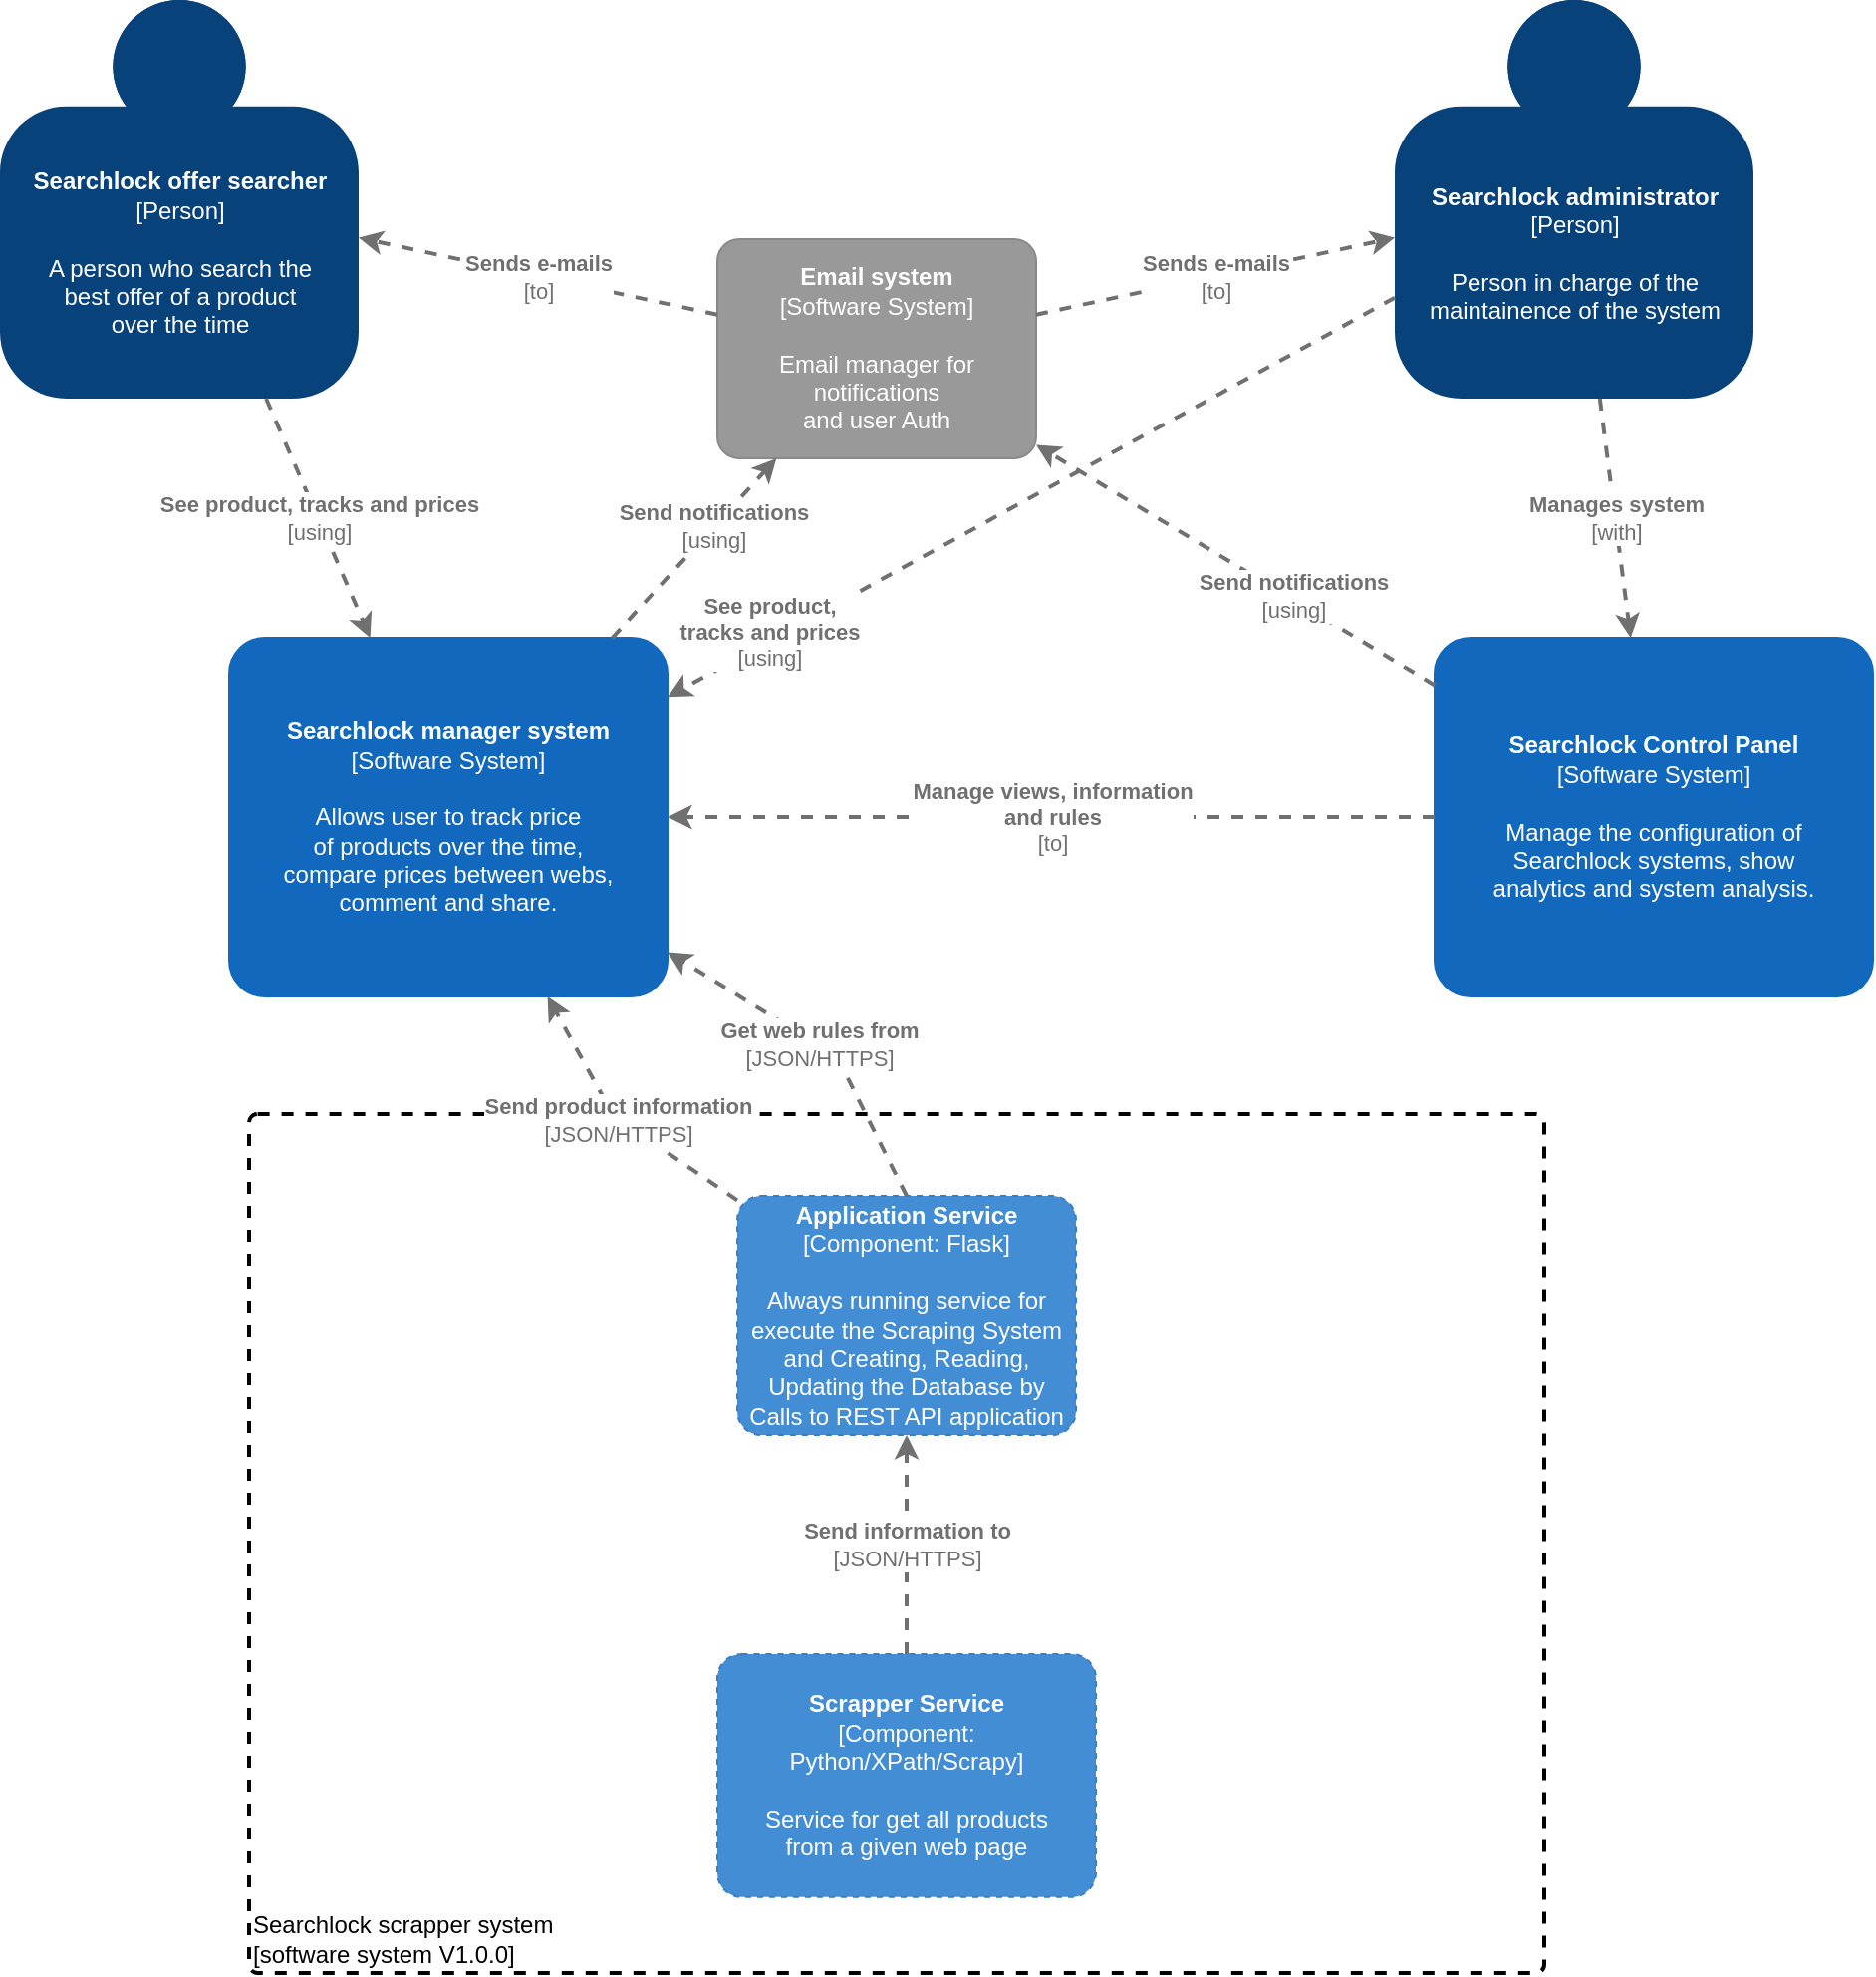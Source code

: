 <mxfile version="13.9.9" type="device"><diagram id="dqOiScwei6D_-SWrH07P" name="Página-1"><mxGraphModel dx="749" dy="432" grid="1" gridSize="10" guides="1" tooltips="1" connect="1" arrows="1" fold="1" page="1" pageScale="1" pageWidth="827" pageHeight="1169" math="0" shadow="0"><root><mxCell id="0"/><mxCell id="1" parent="0"/><object placeholders="1" c4Name="Searchlock scrapper system" c4Type="ExecutionEnvironment" c4Application="software system V1.0.0" label="&lt;div style=&quot;text-align: left&quot;&gt;%c4Name%&lt;/div&gt;&lt;div style=&quot;text-align: left&quot;&gt;[%c4Application%]&lt;/div&gt;" id="wWZMAAyxoIqqGtzIyNwy-1"><mxCell style="rounded=1;whiteSpace=wrap;html=1;labelBackgroundColor=none;fillColor=#ffffff;fontColor=#000000;align=left;arcSize=1;strokeColor=#000000;verticalAlign=bottom;metaEdit=1;metaData={&quot;c4Type&quot;:{&quot;editable&quot;:false}};points=[[0.25,0,0],[0.5,0,0],[0.75,0,0],[1,0.25,0],[1,0.5,0],[1,0.75,0],[0.75,1,0],[0.5,1,0],[0.25,1,0],[0,0.75,0],[0,0.5,0],[0,0.25,0]];dashed=1;strokeWidth=2;" vertex="1" parent="1"><mxGeometry x="355" y="909" width="650" height="431" as="geometry"/></mxCell></object><object placeholders="1" c4Name="Searchlock offer searcher" c4Type="Person" c4Description="A person who search the&#10;best offer of a product&#10;over the time" label="&lt;b&gt;%c4Name%&lt;/b&gt;&lt;div&gt;[%c4Type%]&lt;/div&gt;&lt;br&gt;&lt;div&gt;%c4Description%&lt;/div&gt;" id="wWZMAAyxoIqqGtzIyNwy-2"><mxCell style="html=1;dashed=0;whitespace=wrap;fillColor=#08427b;strokeColor=none;fontColor=#ffffff;shape=mxgraph.c4.person;align=center;metaEdit=1;points=[[0.5,0,0],[1,0.5,0],[1,0.75,0],[0.75,1,0],[0.5,1,0],[0.25,1,0],[0,0.75,0],[0,0.5,0]];metaData={&quot;c4Type&quot;:{&quot;editable&quot;:false}};" vertex="1" parent="1"><mxGeometry x="230" y="350" width="180" height="200" as="geometry"/></mxCell></object><object placeholders="1" c4Name="Searchlock manager system" c4Type="Software System" c4Description="Allows user to track price&#10;of products over the time,&#10;compare prices between webs,&#10;comment and share." label="&lt;b&gt;%c4Name%&lt;/b&gt;&lt;div&gt;[%c4Type%]&lt;/div&gt;&lt;br&gt;&lt;div&gt;%c4Description%&lt;/div&gt;" id="wWZMAAyxoIqqGtzIyNwy-3"><mxCell style="rounded=1;whiteSpace=wrap;html=1;labelBackgroundColor=none;fillColor=#1168BD;fontColor=#ffffff;align=center;arcSize=10;strokeColor=#1168BD;metaEdit=1;metaData={&quot;c4Type&quot;:{&quot;editable&quot;:false}};points=[[0.25,0,0],[0.5,0,0],[0.75,0,0],[1,0.25,0],[1,0.5,0],[1,0.75,0],[0.75,1,0],[0.5,1,0],[0.25,1,0],[0,0.75,0],[0,0.5,0],[0,0.25,0]];" vertex="1" parent="1"><mxGeometry x="345" y="670" width="220" height="180" as="geometry"/></mxCell></object><object placeholders="1" c4Name="Email system" c4Type="Software System" c4Description="Email manager for notifications&#10;and user Auth" label="&lt;b&gt;%c4Name%&lt;/b&gt;&lt;div&gt;[%c4Type%]&lt;/div&gt;&lt;br&gt;&lt;div&gt;%c4Description%&lt;/div&gt;" id="wWZMAAyxoIqqGtzIyNwy-4"><mxCell style="rounded=1;whiteSpace=wrap;html=1;labelBackgroundColor=none;fillColor=#999999;fontColor=#ffffff;align=center;arcSize=10;strokeColor=#8A8A8A;metaEdit=1;metaData={&quot;c4Type&quot;:{&quot;editable&quot;:false}};points=[[0.25,0,0],[0.5,0,0],[0.75,0,0],[1,0.25,0],[1,0.5,0],[1,0.75,0],[0.75,1,0],[0.5,1,0],[0.25,1,0],[0,0.75,0],[0,0.5,0],[0,0.25,0]];" vertex="1" parent="1"><mxGeometry x="590" y="470" width="160" height="110.0" as="geometry"/></mxCell></object><object placeholders="1" c4Name="Searchlock administrator" c4Type="Person" c4Description="Person in charge of the &#10;maintainence of the system" label="&lt;b&gt;%c4Name%&lt;/b&gt;&lt;div&gt;[%c4Type%]&lt;/div&gt;&lt;br&gt;&lt;div&gt;%c4Description%&lt;/div&gt;" id="wWZMAAyxoIqqGtzIyNwy-5"><mxCell style="html=1;dashed=0;whitespace=wrap;fillColor=#08427b;strokeColor=none;fontColor=#ffffff;shape=mxgraph.c4.person;align=center;metaEdit=1;points=[[0.5,0,0],[1,0.5,0],[1,0.75,0],[0.75,1,0],[0.5,1,0],[0.25,1,0],[0,0.75,0],[0,0.5,0]];metaData={&quot;c4Type&quot;:{&quot;editable&quot;:false}};" vertex="1" parent="1"><mxGeometry x="930" y="350" width="180" height="200" as="geometry"/></mxCell></object><object placeholders="1" c4Name="Searchlock Control Panel" c4Type="Software System" c4Description="Manage the configuration of&#10;Searchlock systems, show &#10;analytics and system analysis." label="&lt;b&gt;%c4Name%&lt;/b&gt;&lt;div&gt;[%c4Type%]&lt;/div&gt;&lt;br&gt;&lt;div&gt;%c4Description%&lt;/div&gt;" id="wWZMAAyxoIqqGtzIyNwy-6"><mxCell style="rounded=1;whiteSpace=wrap;html=1;labelBackgroundColor=none;fillColor=#1168BD;fontColor=#ffffff;align=center;arcSize=10;strokeColor=#1168BD;metaEdit=1;metaData={&quot;c4Type&quot;:{&quot;editable&quot;:false}};points=[[0.25,0,0],[0.5,0,0],[0.75,0,0],[1,0.25,0],[1,0.5,0],[1,0.75,0],[0.75,1,0],[0.5,1,0],[0.25,1,0],[0,0.75,0],[0,0.5,0],[0,0.25,0]];" vertex="1" parent="1"><mxGeometry x="950" y="670" width="220" height="180" as="geometry"/></mxCell></object><object placeholders="1" c4Type="Relationship" c4Technology="using" c4Description="See product, tracks and prices" label="&lt;div style=&quot;text-align: left&quot;&gt;&lt;div style=&quot;text-align: center&quot;&gt;&lt;b&gt;%c4Description%&lt;/b&gt;&lt;/div&gt;&lt;div style=&quot;text-align: center&quot;&gt;[%c4Technology%]&lt;/div&gt;&lt;/div&gt;" id="wWZMAAyxoIqqGtzIyNwy-7"><mxCell style="edgeStyle=none;rounded=0;html=1;jettySize=auto;orthogonalLoop=1;strokeColor=#707070;strokeWidth=2;fontColor=#707070;jumpStyle=none;dashed=1;metaEdit=1;metaData={&quot;c4Type&quot;:{&quot;editable&quot;:false}};" edge="1" parent="1" source="wWZMAAyxoIqqGtzIyNwy-2" target="wWZMAAyxoIqqGtzIyNwy-3"><mxGeometry width="160" relative="1" as="geometry"><mxPoint x="450" y="610" as="sourcePoint"/><mxPoint x="610" y="610" as="targetPoint"/></mxGeometry></mxCell></object><object placeholders="1" c4Type="Relationship" c4Technology="to" c4Description="Sends e-mails " label="&lt;div style=&quot;text-align: left&quot;&gt;&lt;div style=&quot;text-align: center&quot;&gt;&lt;b&gt;%c4Description%&lt;/b&gt;&lt;/div&gt;&lt;div style=&quot;text-align: center&quot;&gt;[%c4Technology%]&lt;/div&gt;&lt;/div&gt;" id="wWZMAAyxoIqqGtzIyNwy-8"><mxCell style="edgeStyle=none;rounded=0;html=1;jettySize=auto;orthogonalLoop=1;strokeColor=#707070;strokeWidth=2;fontColor=#707070;jumpStyle=none;dashed=1;metaEdit=1;metaData={&quot;c4Type&quot;:{&quot;editable&quot;:false}};" edge="1" parent="1" source="wWZMAAyxoIqqGtzIyNwy-4" target="wWZMAAyxoIqqGtzIyNwy-2"><mxGeometry width="160" relative="1" as="geometry"><mxPoint x="530" y="670" as="sourcePoint"/><mxPoint x="690" y="670" as="targetPoint"/></mxGeometry></mxCell></object><object placeholders="1" c4Type="Relationship" c4Technology="to" c4Description="Sends e-mails " label="&lt;div style=&quot;text-align: left&quot;&gt;&lt;div style=&quot;text-align: center&quot;&gt;&lt;b&gt;%c4Description%&lt;/b&gt;&lt;/div&gt;&lt;div style=&quot;text-align: center&quot;&gt;[%c4Technology%]&lt;/div&gt;&lt;/div&gt;" id="wWZMAAyxoIqqGtzIyNwy-9"><mxCell style="edgeStyle=none;rounded=0;html=1;jettySize=auto;orthogonalLoop=1;strokeColor=#707070;strokeWidth=2;fontColor=#707070;jumpStyle=none;dashed=1;metaEdit=1;metaData={&quot;c4Type&quot;:{&quot;editable&quot;:false}};" edge="1" parent="1" source="wWZMAAyxoIqqGtzIyNwy-4" target="wWZMAAyxoIqqGtzIyNwy-5"><mxGeometry width="160" relative="1" as="geometry"><mxPoint x="600" y="517.857" as="sourcePoint"/><mxPoint x="420" y="479.286" as="targetPoint"/></mxGeometry></mxCell></object><object placeholders="1" c4Type="Relationship" c4Technology="with" c4Description="Manages system" label="&lt;div style=&quot;text-align: left&quot;&gt;&lt;div style=&quot;text-align: center&quot;&gt;&lt;b&gt;%c4Description%&lt;/b&gt;&lt;/div&gt;&lt;div style=&quot;text-align: center&quot;&gt;[%c4Technology%]&lt;/div&gt;&lt;/div&gt;" id="wWZMAAyxoIqqGtzIyNwy-10"><mxCell style="edgeStyle=none;rounded=0;html=1;jettySize=auto;orthogonalLoop=1;strokeColor=#707070;strokeWidth=2;fontColor=#707070;jumpStyle=none;dashed=1;metaEdit=1;metaData={&quot;c4Type&quot;:{&quot;editable&quot;:false}};" edge="1" parent="1" source="wWZMAAyxoIqqGtzIyNwy-5" target="wWZMAAyxoIqqGtzIyNwy-6"><mxGeometry width="160" relative="1" as="geometry"><mxPoint x="1030" y="730" as="sourcePoint"/><mxPoint x="1190" y="730" as="targetPoint"/></mxGeometry></mxCell></object><object placeholders="1" c4Type="Relationship" c4Technology="to" c4Description="Manage views, information &#10;and rules" label="&lt;div style=&quot;text-align: left&quot;&gt;&lt;div style=&quot;text-align: center&quot;&gt;&lt;b&gt;%c4Description%&lt;/b&gt;&lt;/div&gt;&lt;div style=&quot;text-align: center&quot;&gt;[%c4Technology%]&lt;/div&gt;&lt;/div&gt;" id="wWZMAAyxoIqqGtzIyNwy-11"><mxCell style="edgeStyle=none;rounded=0;html=1;jettySize=auto;orthogonalLoop=1;strokeColor=#707070;strokeWidth=2;fontColor=#707070;jumpStyle=none;dashed=1;metaEdit=1;metaData={&quot;c4Type&quot;:{&quot;editable&quot;:false}};" edge="1" parent="1" source="wWZMAAyxoIqqGtzIyNwy-6" target="wWZMAAyxoIqqGtzIyNwy-3"><mxGeometry width="160" relative="1" as="geometry"><mxPoint x="530" y="800" as="sourcePoint"/><mxPoint x="690" y="800" as="targetPoint"/></mxGeometry></mxCell></object><object placeholders="1" c4Type="Relationship" c4Technology="using" c4Description="See product, &#10;tracks and prices" label="&lt;div style=&quot;text-align: left&quot;&gt;&lt;div style=&quot;text-align: center&quot;&gt;&lt;b&gt;%c4Description%&lt;/b&gt;&lt;/div&gt;&lt;div style=&quot;text-align: center&quot;&gt;[%c4Technology%]&lt;/div&gt;&lt;/div&gt;" id="wWZMAAyxoIqqGtzIyNwy-12"><mxCell style="edgeStyle=none;rounded=0;html=1;jettySize=auto;orthogonalLoop=1;strokeColor=#707070;strokeWidth=2;fontColor=#707070;jumpStyle=none;dashed=1;metaEdit=1;metaData={&quot;c4Type&quot;:{&quot;editable&quot;:false}};" edge="1" parent="1" source="wWZMAAyxoIqqGtzIyNwy-5" target="wWZMAAyxoIqqGtzIyNwy-3"><mxGeometry x="0.712" y="-4" width="160" relative="1" as="geometry"><mxPoint x="376.667" y="560" as="sourcePoint"/><mxPoint x="428" y="670" as="targetPoint"/><mxPoint as="offset"/></mxGeometry></mxCell></object><object placeholders="1" c4Type="Relationship" c4Technology="using" c4Description="Send notifications" label="&lt;div style=&quot;text-align: left&quot;&gt;&lt;div style=&quot;text-align: center&quot;&gt;&lt;b&gt;%c4Description%&lt;/b&gt;&lt;/div&gt;&lt;div style=&quot;text-align: center&quot;&gt;[%c4Technology%]&lt;/div&gt;&lt;/div&gt;" id="wWZMAAyxoIqqGtzIyNwy-13"><mxCell style="edgeStyle=none;rounded=0;html=1;jettySize=auto;orthogonalLoop=1;strokeColor=#707070;strokeWidth=2;fontColor=#707070;jumpStyle=none;dashed=1;metaEdit=1;metaData={&quot;c4Type&quot;:{&quot;editable&quot;:false}};" edge="1" parent="1" source="wWZMAAyxoIqqGtzIyNwy-6" target="wWZMAAyxoIqqGtzIyNwy-4"><mxGeometry x="-0.275" y="-1" width="160" relative="1" as="geometry"><mxPoint x="1100" y="990" as="sourcePoint"/><mxPoint x="1260" y="990" as="targetPoint"/><mxPoint x="1" as="offset"/></mxGeometry></mxCell></object><object placeholders="1" c4Type="Relationship" c4Technology="using" c4Description="Send notifications" label="&lt;div style=&quot;text-align: left&quot;&gt;&lt;div style=&quot;text-align: center&quot;&gt;&lt;b&gt;%c4Description%&lt;/b&gt;&lt;/div&gt;&lt;div style=&quot;text-align: center&quot;&gt;[%c4Technology%]&lt;/div&gt;&lt;/div&gt;" id="wWZMAAyxoIqqGtzIyNwy-14"><mxCell style="edgeStyle=none;rounded=0;html=1;jettySize=auto;orthogonalLoop=1;strokeColor=#707070;strokeWidth=2;fontColor=#707070;jumpStyle=none;dashed=1;metaEdit=1;metaData={&quot;c4Type&quot;:{&quot;editable&quot;:false}};" edge="1" parent="1" source="wWZMAAyxoIqqGtzIyNwy-3" target="wWZMAAyxoIqqGtzIyNwy-4"><mxGeometry x="0.242" width="160" relative="1" as="geometry"><mxPoint x="806.0" y="670" as="sourcePoint"/><mxPoint x="731.333" y="590" as="targetPoint"/><mxPoint x="-1" as="offset"/></mxGeometry></mxCell></object><object placeholders="1" c4Name="Application Service" c4Type="Component" c4Technology="Flask" c4Description="Always running service for execute the Scraping System and Creating, Reading, Updating the Database by Calls to REST API application" label="&lt;b&gt;%c4Name%&lt;/b&gt;&lt;div&gt;[%c4Type%: %c4Technology%]&lt;/div&gt;&lt;br&gt;&lt;div&gt;%c4Description%&lt;/div&gt;" id="wWZMAAyxoIqqGtzIyNwy-15"><mxCell style="rounded=1;whiteSpace=wrap;html=1;labelBackgroundColor=none;fillColor=#438DD5;fontColor=#ffffff;align=center;arcSize=10;strokeColor=#3C7FC0;metaEdit=1;metaData={&quot;c4Type&quot;:{&quot;editable&quot;:false}};points=[[0.25,0,0],[0.5,0,0],[0.75,0,0],[1,0.25,0],[1,0.5,0],[1,0.75,0],[0.75,1,0],[0.5,1,0],[0.25,1,0],[0,0.75,0],[0,0.5,0],[0,0.25,0]];dashed=1;" vertex="1" parent="1"><mxGeometry x="600" y="950" width="170" height="120" as="geometry"/></mxCell></object><object placeholders="1" c4Name="Scrapper Service" c4Type="Component" c4Technology="Python/XPath/Scrapy" c4Description="Service for get all products&#10;from a given web page" label="&lt;b&gt;%c4Name%&lt;/b&gt;&lt;div&gt;[%c4Type%: %c4Technology%]&lt;/div&gt;&lt;br&gt;&lt;div&gt;%c4Description%&lt;/div&gt;" id="wWZMAAyxoIqqGtzIyNwy-16"><mxCell style="rounded=1;whiteSpace=wrap;html=1;labelBackgroundColor=none;fillColor=#438DD5;fontColor=#ffffff;align=center;arcSize=10;strokeColor=#3C7FC0;metaEdit=1;metaData={&quot;c4Type&quot;:{&quot;editable&quot;:false}};points=[[0.25,0,0],[0.5,0,0],[0.75,0,0],[1,0.25,0],[1,0.5,0],[1,0.75,0],[0.75,1,0],[0.5,1,0],[0.25,1,0],[0,0.75,0],[0,0.5,0],[0,0.25,0]];dashed=1;" vertex="1" parent="1"><mxGeometry x="590" y="1180" width="190" height="121.87" as="geometry"/></mxCell></object><object placeholders="1" c4Type="Relationship" c4Technology="JSON/HTTPS" c4Description="Send product information" label="&lt;div style=&quot;text-align: left&quot;&gt;&lt;div style=&quot;text-align: center&quot;&gt;&lt;b&gt;%c4Description%&lt;/b&gt;&lt;/div&gt;&lt;div style=&quot;text-align: center&quot;&gt;[%c4Technology%]&lt;/div&gt;&lt;/div&gt;" id="wWZMAAyxoIqqGtzIyNwy-17"><mxCell style="edgeStyle=none;rounded=0;html=1;jettySize=auto;orthogonalLoop=1;strokeColor=#707070;strokeWidth=2;fontColor=#707070;jumpStyle=none;dashed=1;metaEdit=1;metaData={&quot;c4Type&quot;:{&quot;editable&quot;:false}};" edge="1" parent="1" source="wWZMAAyxoIqqGtzIyNwy-15" target="wWZMAAyxoIqqGtzIyNwy-3"><mxGeometry width="160" relative="1" as="geometry"><mxPoint x="480" y="980" as="sourcePoint"/><mxPoint x="640" y="980" as="targetPoint"/><Array as="points"><mxPoint x="538" y="910"/></Array></mxGeometry></mxCell></object><object placeholders="1" c4Type="Relationship" c4Technology="JSON/HTTPS" c4Description="Get web rules from" label="&lt;div style=&quot;text-align: left&quot;&gt;&lt;div style=&quot;text-align: center&quot;&gt;&lt;b&gt;%c4Description%&lt;/b&gt;&lt;/div&gt;&lt;div style=&quot;text-align: center&quot;&gt;[%c4Technology%]&lt;/div&gt;&lt;/div&gt;" id="wWZMAAyxoIqqGtzIyNwy-18"><mxCell style="edgeStyle=none;rounded=0;html=1;jettySize=auto;orthogonalLoop=1;strokeColor=#707070;strokeWidth=2;fontColor=#707070;jumpStyle=none;dashed=1;metaEdit=1;metaData={&quot;c4Type&quot;:{&quot;editable&quot;:false}};exitX=0.5;exitY=0;exitDx=0;exitDy=0;exitPerimeter=0;" edge="1" parent="1" source="wWZMAAyxoIqqGtzIyNwy-15" target="wWZMAAyxoIqqGtzIyNwy-3"><mxGeometry width="160" relative="1" as="geometry"><mxPoint x="610" y="961.479" as="sourcePoint"/><mxPoint x="513.875" y="850" as="targetPoint"/><Array as="points"><mxPoint x="650" y="880"/></Array></mxGeometry></mxCell></object><object placeholders="1" c4Type="Relationship" c4Technology="JSON/HTTPS" c4Description="Send information to" label="&lt;div style=&quot;text-align: left&quot;&gt;&lt;div style=&quot;text-align: center&quot;&gt;&lt;b&gt;%c4Description%&lt;/b&gt;&lt;/div&gt;&lt;div style=&quot;text-align: center&quot;&gt;[%c4Technology%]&lt;/div&gt;&lt;/div&gt;" id="wWZMAAyxoIqqGtzIyNwy-19"><mxCell style="edgeStyle=none;rounded=0;html=1;jettySize=auto;orthogonalLoop=1;strokeColor=#707070;strokeWidth=2;fontColor=#707070;jumpStyle=none;dashed=1;metaEdit=1;metaData={&quot;c4Type&quot;:{&quot;editable&quot;:false}};" edge="1" parent="1" source="wWZMAAyxoIqqGtzIyNwy-16" target="wWZMAAyxoIqqGtzIyNwy-15"><mxGeometry width="160" relative="1" as="geometry"><mxPoint x="420" y="1100" as="sourcePoint"/><mxPoint x="580" y="1100" as="targetPoint"/></mxGeometry></mxCell></object></root></mxGraphModel></diagram></mxfile>